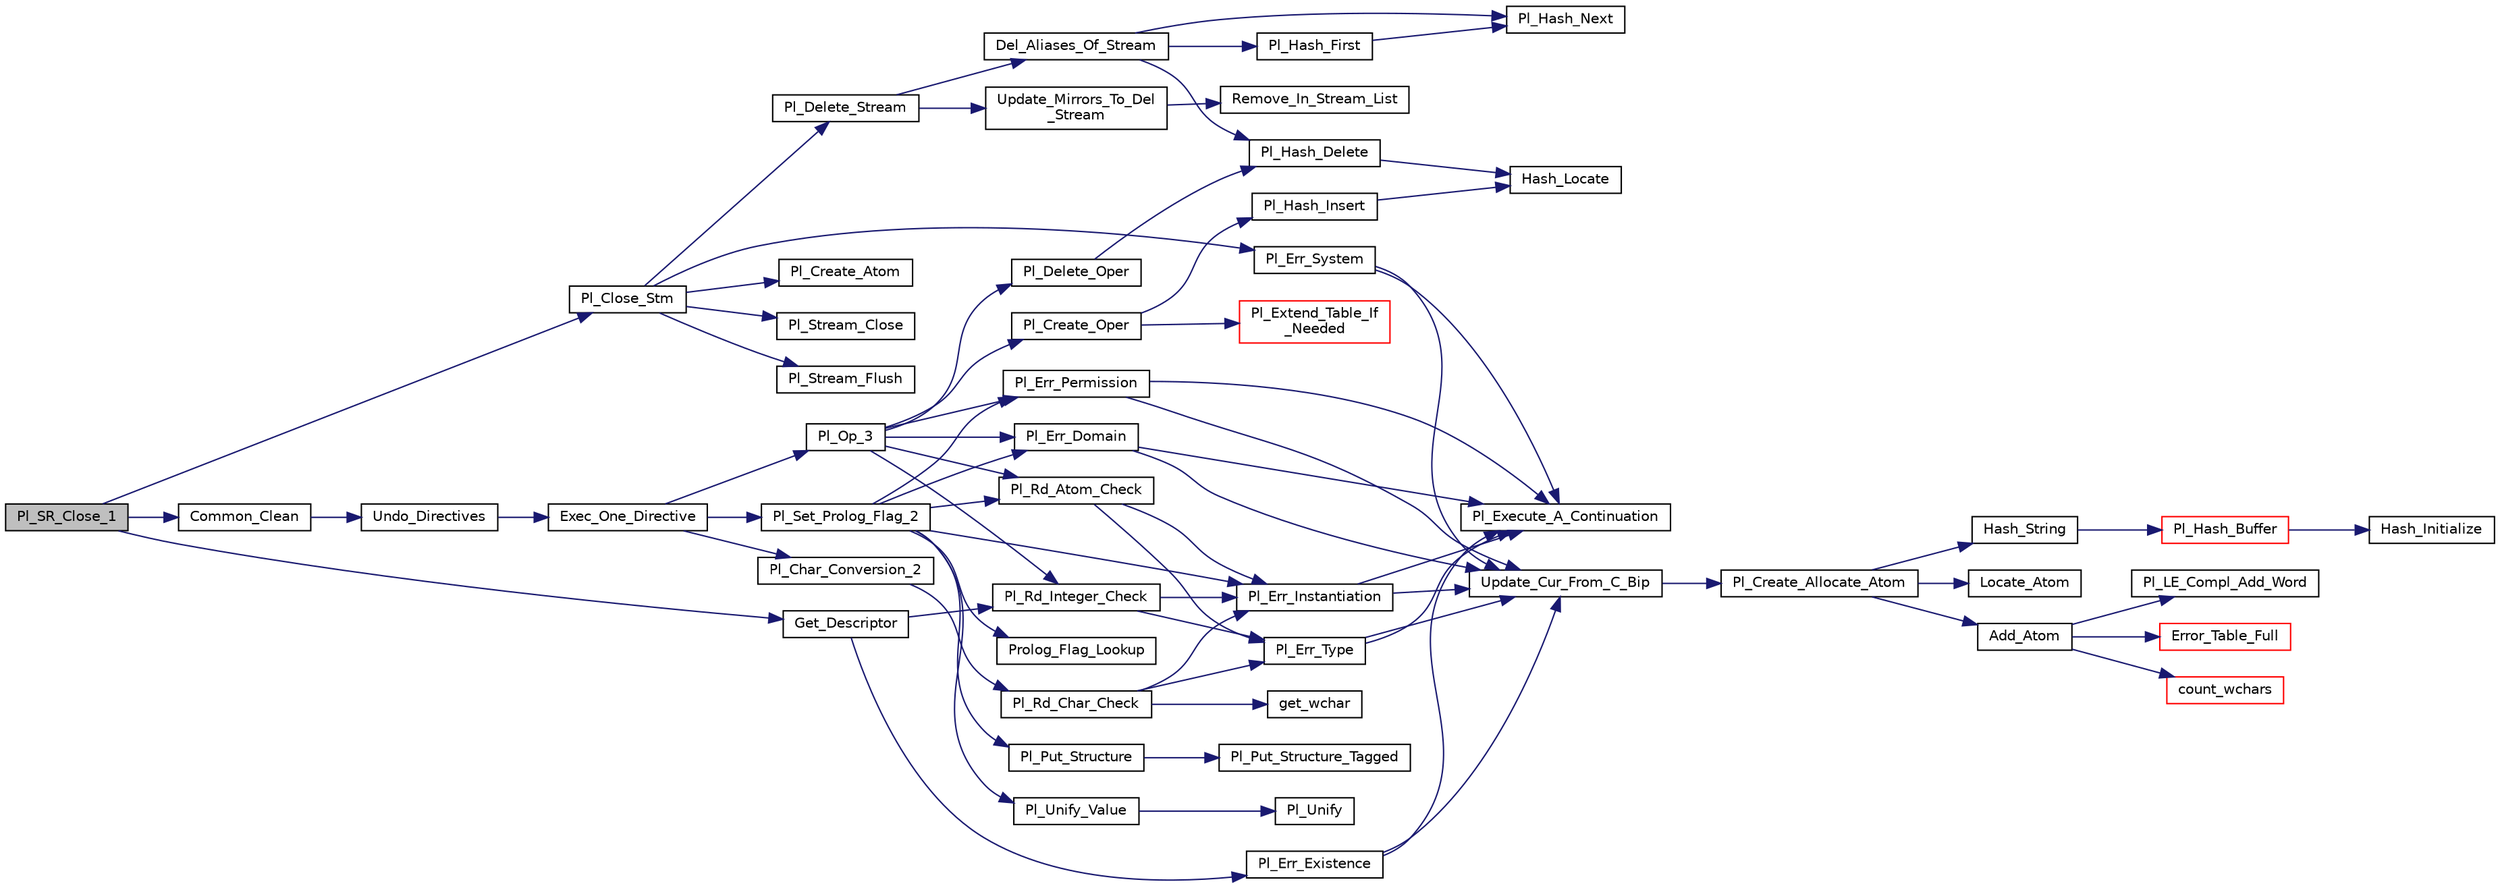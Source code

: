 digraph "Pl_SR_Close_1"
{
  edge [fontname="Helvetica",fontsize="10",labelfontname="Helvetica",labelfontsize="10"];
  node [fontname="Helvetica",fontsize="10",shape=record];
  rankdir="LR";
  Node1 [label="Pl_SR_Close_1",height=0.2,width=0.4,color="black", fillcolor="grey75", style="filled", fontcolor="black"];
  Node1 -> Node2 [color="midnightblue",fontsize="10",style="solid"];
  Node2 [label="Get_Descriptor",height=0.2,width=0.4,color="black", fillcolor="white", style="filled",URL="$src__rdr__c_8c.html#a24157e40ad587d23a7fc946f4fb2ed8d"];
  Node2 -> Node3 [color="midnightblue",fontsize="10",style="solid"];
  Node3 [label="Pl_Rd_Integer_Check",height=0.2,width=0.4,color="black", fillcolor="white", style="filled",URL="$c__supp_8c.html#a4d49bcb32b72985e0cb21cde4978c313"];
  Node3 -> Node4 [color="midnightblue",fontsize="10",style="solid"];
  Node4 [label="Pl_Err_Instantiation",height=0.2,width=0.4,color="black", fillcolor="white", style="filled",URL="$error__supp_8c.html#a17057fc5577da70316e8f62fca4743f7"];
  Node4 -> Node5 [color="midnightblue",fontsize="10",style="solid"];
  Node5 [label="Update_Cur_From_C_Bip",height=0.2,width=0.4,color="black", fillcolor="white", style="filled",URL="$error__supp_8c.html#aef1341aeb3ceb943d8e9d7d6f77b0582"];
  Node5 -> Node6 [color="midnightblue",fontsize="10",style="solid"];
  Node6 [label="Pl_Create_Allocate_Atom",height=0.2,width=0.4,color="black", fillcolor="white", style="filled",URL="$atom_8c.html#a76a3983dda97458000ed903b9bc94f6c"];
  Node6 -> Node7 [color="midnightblue",fontsize="10",style="solid"];
  Node7 [label="Hash_String",height=0.2,width=0.4,color="black", fillcolor="white", style="filled",URL="$atom_8c.html#a9ed09c0173fe0a0e6d0f90ec363687fe"];
  Node7 -> Node8 [color="midnightblue",fontsize="10",style="solid"];
  Node8 [label="Pl_Hash_Buffer",height=0.2,width=0.4,color="red", fillcolor="white", style="filled",URL="$hash__fct_8c.html#a59393adcfbeeda198a890af25f29cf7c"];
  Node8 -> Node9 [color="midnightblue",fontsize="10",style="solid"];
  Node9 [label="Hash_Initialize",height=0.2,width=0.4,color="black", fillcolor="white", style="filled",URL="$hash__fct_8c.html#abe414d7525a1bb4fcb8e4fd757498cb9"];
  Node6 -> Node10 [color="midnightblue",fontsize="10",style="solid"];
  Node10 [label="Locate_Atom",height=0.2,width=0.4,color="black", fillcolor="white", style="filled",URL="$atom_8c.html#ad4222685eae3cdb0315df48a8a7e89fc"];
  Node6 -> Node11 [color="midnightblue",fontsize="10",style="solid"];
  Node11 [label="Add_Atom",height=0.2,width=0.4,color="black", fillcolor="white", style="filled",URL="$atom_8c.html#abe628ad301508c0ed926cfb4bc791818"];
  Node11 -> Node12 [color="midnightblue",fontsize="10",style="solid"];
  Node12 [label="Error_Table_Full",height=0.2,width=0.4,color="red", fillcolor="white", style="filled",URL="$atom_8c.html#a37c733b7022eab8b9b95f0182591ee15"];
  Node11 -> Node13 [color="midnightblue",fontsize="10",style="solid"];
  Node13 [label="count_wchars",height=0.2,width=0.4,color="red", fillcolor="white", style="filled",URL="$pl__wchar_8c.html#a55a0d7269a65645bbd4c978385b0c7a3"];
  Node11 -> Node14 [color="midnightblue",fontsize="10",style="solid"];
  Node14 [label="Pl_LE_Compl_Add_Word",height=0.2,width=0.4,color="black", fillcolor="white", style="filled",URL="$linedit_8c.html#ab2a8db946ffd8187b5216ff4ac8cbe7c"];
  Node4 -> Node15 [color="midnightblue",fontsize="10",style="solid"];
  Node15 [label="Pl_Execute_A_Continuation",height=0.2,width=0.4,color="black", fillcolor="white", style="filled",URL="$engine_8c.html#ae0fcb6df66410fd57c52a0ba16527642"];
  Node3 -> Node16 [color="midnightblue",fontsize="10",style="solid"];
  Node16 [label="Pl_Err_Type",height=0.2,width=0.4,color="black", fillcolor="white", style="filled",URL="$error__supp_8c.html#a88375a38b23326055e59e455c25f982e"];
  Node16 -> Node5 [color="midnightblue",fontsize="10",style="solid"];
  Node16 -> Node15 [color="midnightblue",fontsize="10",style="solid"];
  Node2 -> Node17 [color="midnightblue",fontsize="10",style="solid"];
  Node17 [label="Pl_Err_Existence",height=0.2,width=0.4,color="black", fillcolor="white", style="filled",URL="$error__supp_8c.html#a1b967689bb0b5856152a1b9304570e66"];
  Node17 -> Node5 [color="midnightblue",fontsize="10",style="solid"];
  Node17 -> Node15 [color="midnightblue",fontsize="10",style="solid"];
  Node1 -> Node18 [color="midnightblue",fontsize="10",style="solid"];
  Node18 [label="Pl_Close_Stm",height=0.2,width=0.4,color="black", fillcolor="white", style="filled",URL="$stream__c_8c.html#a01dbc066c1deba3a188650ba699b7f01"];
  Node18 -> Node19 [color="midnightblue",fontsize="10",style="solid"];
  Node19 [label="Pl_Stream_Flush",height=0.2,width=0.4,color="black", fillcolor="white", style="filled",URL="$stream__supp_8c.html#a0dfb0fea5ef9205b98eb7cb39093fa82"];
  Node18 -> Node20 [color="midnightblue",fontsize="10",style="solid"];
  Node20 [label="Pl_Err_System",height=0.2,width=0.4,color="black", fillcolor="white", style="filled",URL="$error__supp_8c.html#ac4cccc965ec1dcc416fc6516efa704b0"];
  Node20 -> Node5 [color="midnightblue",fontsize="10",style="solid"];
  Node20 -> Node15 [color="midnightblue",fontsize="10",style="solid"];
  Node18 -> Node21 [color="midnightblue",fontsize="10",style="solid"];
  Node21 [label="Pl_Create_Atom",height=0.2,width=0.4,color="black", fillcolor="white", style="filled",URL="$atom_8c.html#a068c993d95113a2ba7643918e68eedb3"];
  Node18 -> Node22 [color="midnightblue",fontsize="10",style="solid"];
  Node22 [label="Pl_Stream_Close",height=0.2,width=0.4,color="black", fillcolor="white", style="filled",URL="$stream__supp_8c.html#a598da61e12e9c76fbc68a7beeeea4c7b"];
  Node18 -> Node23 [color="midnightblue",fontsize="10",style="solid"];
  Node23 [label="Pl_Delete_Stream",height=0.2,width=0.4,color="black", fillcolor="white", style="filled",URL="$stream__supp_8c.html#ada95549b17c11bebd2aa07585a16936f"];
  Node23 -> Node24 [color="midnightblue",fontsize="10",style="solid"];
  Node24 [label="Del_Aliases_Of_Stream",height=0.2,width=0.4,color="black", fillcolor="white", style="filled",URL="$stream__supp_8c.html#a9e4588a205d05662c8a95435631bbabc"];
  Node24 -> Node25 [color="midnightblue",fontsize="10",style="solid"];
  Node25 [label="Pl_Hash_First",height=0.2,width=0.4,color="black", fillcolor="white", style="filled",URL="$hash_8c.html#a46cf8c018eb50003019707368304f1af"];
  Node25 -> Node26 [color="midnightblue",fontsize="10",style="solid"];
  Node26 [label="Pl_Hash_Next",height=0.2,width=0.4,color="black", fillcolor="white", style="filled",URL="$hash_8c.html#adeeceb6b4217091511912cadfb332a06"];
  Node24 -> Node26 [color="midnightblue",fontsize="10",style="solid"];
  Node24 -> Node27 [color="midnightblue",fontsize="10",style="solid"];
  Node27 [label="Pl_Hash_Delete",height=0.2,width=0.4,color="black", fillcolor="white", style="filled",URL="$hash_8c.html#aba073a491f0937450a3681a01f6d07a7"];
  Node27 -> Node28 [color="midnightblue",fontsize="10",style="solid"];
  Node28 [label="Hash_Locate",height=0.2,width=0.4,color="black", fillcolor="white", style="filled",URL="$hash_8c.html#a12948099c13cb849ed3575849492ac33"];
  Node23 -> Node29 [color="midnightblue",fontsize="10",style="solid"];
  Node29 [label="Update_Mirrors_To_Del\l_Stream",height=0.2,width=0.4,color="black", fillcolor="white", style="filled",URL="$stream__supp_8c.html#a2423efae2b80faa34aa70e33f311b1fd"];
  Node29 -> Node30 [color="midnightblue",fontsize="10",style="solid"];
  Node30 [label="Remove_In_Stream_List",height=0.2,width=0.4,color="black", fillcolor="white", style="filled",URL="$stream__supp_8c.html#a31e63006b47a61e3a8bfb0e39aeb3945"];
  Node1 -> Node31 [color="midnightblue",fontsize="10",style="solid"];
  Node31 [label="Common_Clean",height=0.2,width=0.4,color="black", fillcolor="white", style="filled",URL="$src__rdr__c_8c.html#aa2b766aaaa6b911f531a08bdbee67b52"];
  Node31 -> Node32 [color="midnightblue",fontsize="10",style="solid"];
  Node32 [label="Undo_Directives",height=0.2,width=0.4,color="black", fillcolor="white", style="filled",URL="$src__rdr__c_8c.html#aabba005f79d5cdf767564c28d583cabb"];
  Node32 -> Node33 [color="midnightblue",fontsize="10",style="solid"];
  Node33 [label="Exec_One_Directive",height=0.2,width=0.4,color="black", fillcolor="white", style="filled",URL="$src__rdr__c_8c.html#a7ef84e25cd84c5961d096b2ddda6df98"];
  Node33 -> Node34 [color="midnightblue",fontsize="10",style="solid"];
  Node34 [label="Pl_Op_3",height=0.2,width=0.4,color="black", fillcolor="white", style="filled",URL="$src__rdr__c_8c.html#ae6dc2db598921d7de3ef556682930cfd"];
  Node34 -> Node35 [color="midnightblue",fontsize="10",style="solid"];
  Node35 [label="Pl_Rd_Atom_Check",height=0.2,width=0.4,color="black", fillcolor="white", style="filled",URL="$c__supp_8c.html#a7659195fe3d298fb9e8b8cedf62e3ba8"];
  Node35 -> Node4 [color="midnightblue",fontsize="10",style="solid"];
  Node35 -> Node16 [color="midnightblue",fontsize="10",style="solid"];
  Node34 -> Node3 [color="midnightblue",fontsize="10",style="solid"];
  Node34 -> Node36 [color="midnightblue",fontsize="10",style="solid"];
  Node36 [label="Pl_Err_Domain",height=0.2,width=0.4,color="black", fillcolor="white", style="filled",URL="$error__supp_8c.html#a3e55bc25f2716a2492cdd6c8baddec88"];
  Node36 -> Node5 [color="midnightblue",fontsize="10",style="solid"];
  Node36 -> Node15 [color="midnightblue",fontsize="10",style="solid"];
  Node34 -> Node37 [color="midnightblue",fontsize="10",style="solid"];
  Node37 [label="Pl_Err_Permission",height=0.2,width=0.4,color="black", fillcolor="white", style="filled",URL="$error__supp_8c.html#aaabb1cf3d95cae6233891669b077ab2c"];
  Node37 -> Node5 [color="midnightblue",fontsize="10",style="solid"];
  Node37 -> Node15 [color="midnightblue",fontsize="10",style="solid"];
  Node34 -> Node38 [color="midnightblue",fontsize="10",style="solid"];
  Node38 [label="Pl_Create_Oper",height=0.2,width=0.4,color="black", fillcolor="white", style="filled",URL="$oper_8c.html#aaea6f69a5ed64f5abc47f0abdfe0ee10"];
  Node38 -> Node39 [color="midnightblue",fontsize="10",style="solid"];
  Node39 [label="Pl_Extend_Table_If\l_Needed",height=0.2,width=0.4,color="red", fillcolor="white", style="filled",URL="$misc_8c.html#a623a56eb127eb18ff99bc4737ebc100b"];
  Node38 -> Node40 [color="midnightblue",fontsize="10",style="solid"];
  Node40 [label="Pl_Hash_Insert",height=0.2,width=0.4,color="black", fillcolor="white", style="filled",URL="$hash_8c.html#a4bd4cb026be9bb68e99fb14a6af20962"];
  Node40 -> Node28 [color="midnightblue",fontsize="10",style="solid"];
  Node34 -> Node41 [color="midnightblue",fontsize="10",style="solid"];
  Node41 [label="Pl_Delete_Oper",height=0.2,width=0.4,color="black", fillcolor="white", style="filled",URL="$oper_8c.html#a37a1b0e4c33bb8b42f00ba0cf4f89b14"];
  Node41 -> Node27 [color="midnightblue",fontsize="10",style="solid"];
  Node33 -> Node42 [color="midnightblue",fontsize="10",style="solid"];
  Node42 [label="Pl_Set_Prolog_Flag_2",height=0.2,width=0.4,color="black", fillcolor="white", style="filled",URL="$src__rdr__c_8c.html#a9ab9bfa4cfffc3352e99b72fba4955b6"];
  Node42 -> Node35 [color="midnightblue",fontsize="10",style="solid"];
  Node42 -> Node43 [color="midnightblue",fontsize="10",style="solid"];
  Node43 [label="Prolog_Flag_Lookup",height=0.2,width=0.4,color="black", fillcolor="white", style="filled",URL="$flag__supp_8c.html#a477861875bd10b311b211a5e76ad2f72"];
  Node42 -> Node36 [color="midnightblue",fontsize="10",style="solid"];
  Node42 -> Node4 [color="midnightblue",fontsize="10",style="solid"];
  Node42 -> Node44 [color="midnightblue",fontsize="10",style="solid"];
  Node44 [label="Pl_Put_Structure",height=0.2,width=0.4,color="black", fillcolor="white", style="filled",URL="$wam__inst_8c.html#aa32a139dbb5d14b79b3655b5ad06502e"];
  Node44 -> Node45 [color="midnightblue",fontsize="10",style="solid"];
  Node45 [label="Pl_Put_Structure_Tagged",height=0.2,width=0.4,color="black", fillcolor="white", style="filled",URL="$wam__inst_8c.html#a0979a8e2cad3f397d84bfea3ee5dfb0c"];
  Node42 -> Node46 [color="midnightblue",fontsize="10",style="solid"];
  Node46 [label="Pl_Unify_Value",height=0.2,width=0.4,color="black", fillcolor="white", style="filled",URL="$wam__inst_8c.html#acd2fdce00a3e2d6fa978b8a195c95746"];
  Node46 -> Node47 [color="midnightblue",fontsize="10",style="solid"];
  Node47 [label="Pl_Unify",height=0.2,width=0.4,color="black", fillcolor="white", style="filled",URL="$wam__inst_8h.html#a098bda85a540e8ca5969063ccfd4ea20"];
  Node42 -> Node37 [color="midnightblue",fontsize="10",style="solid"];
  Node33 -> Node48 [color="midnightblue",fontsize="10",style="solid"];
  Node48 [label="Pl_Char_Conversion_2",height=0.2,width=0.4,color="black", fillcolor="white", style="filled",URL="$src__rdr__c_8c.html#a7b77b129765c92779207cb05498ae01d"];
  Node48 -> Node49 [color="midnightblue",fontsize="10",style="solid"];
  Node49 [label="Pl_Rd_Char_Check",height=0.2,width=0.4,color="black", fillcolor="white", style="filled",URL="$c__supp_8c.html#a8955c352fe9c63b47eb55a26f947a0e6"];
  Node49 -> Node4 [color="midnightblue",fontsize="10",style="solid"];
  Node49 -> Node16 [color="midnightblue",fontsize="10",style="solid"];
  Node49 -> Node50 [color="midnightblue",fontsize="10",style="solid"];
  Node50 [label="get_wchar",height=0.2,width=0.4,color="black", fillcolor="white", style="filled",URL="$pl__wchar_8c.html#aae8b097c7c2a9e49a67ea8a905051904"];
}
